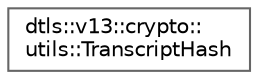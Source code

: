 digraph "Graphical Class Hierarchy"
{
 // LATEX_PDF_SIZE
  bgcolor="transparent";
  edge [fontname=Helvetica,fontsize=10,labelfontname=Helvetica,labelfontsize=10];
  node [fontname=Helvetica,fontsize=10,shape=box,height=0.2,width=0.4];
  rankdir="LR";
  Node0 [id="Node000000",label="dtls::v13::crypto::\lutils::TranscriptHash",height=0.2,width=0.4,color="grey40", fillcolor="white", style="filled",URL="$classdtls_1_1v13_1_1crypto_1_1utils_1_1TranscriptHash.html",tooltip=" "];
}
